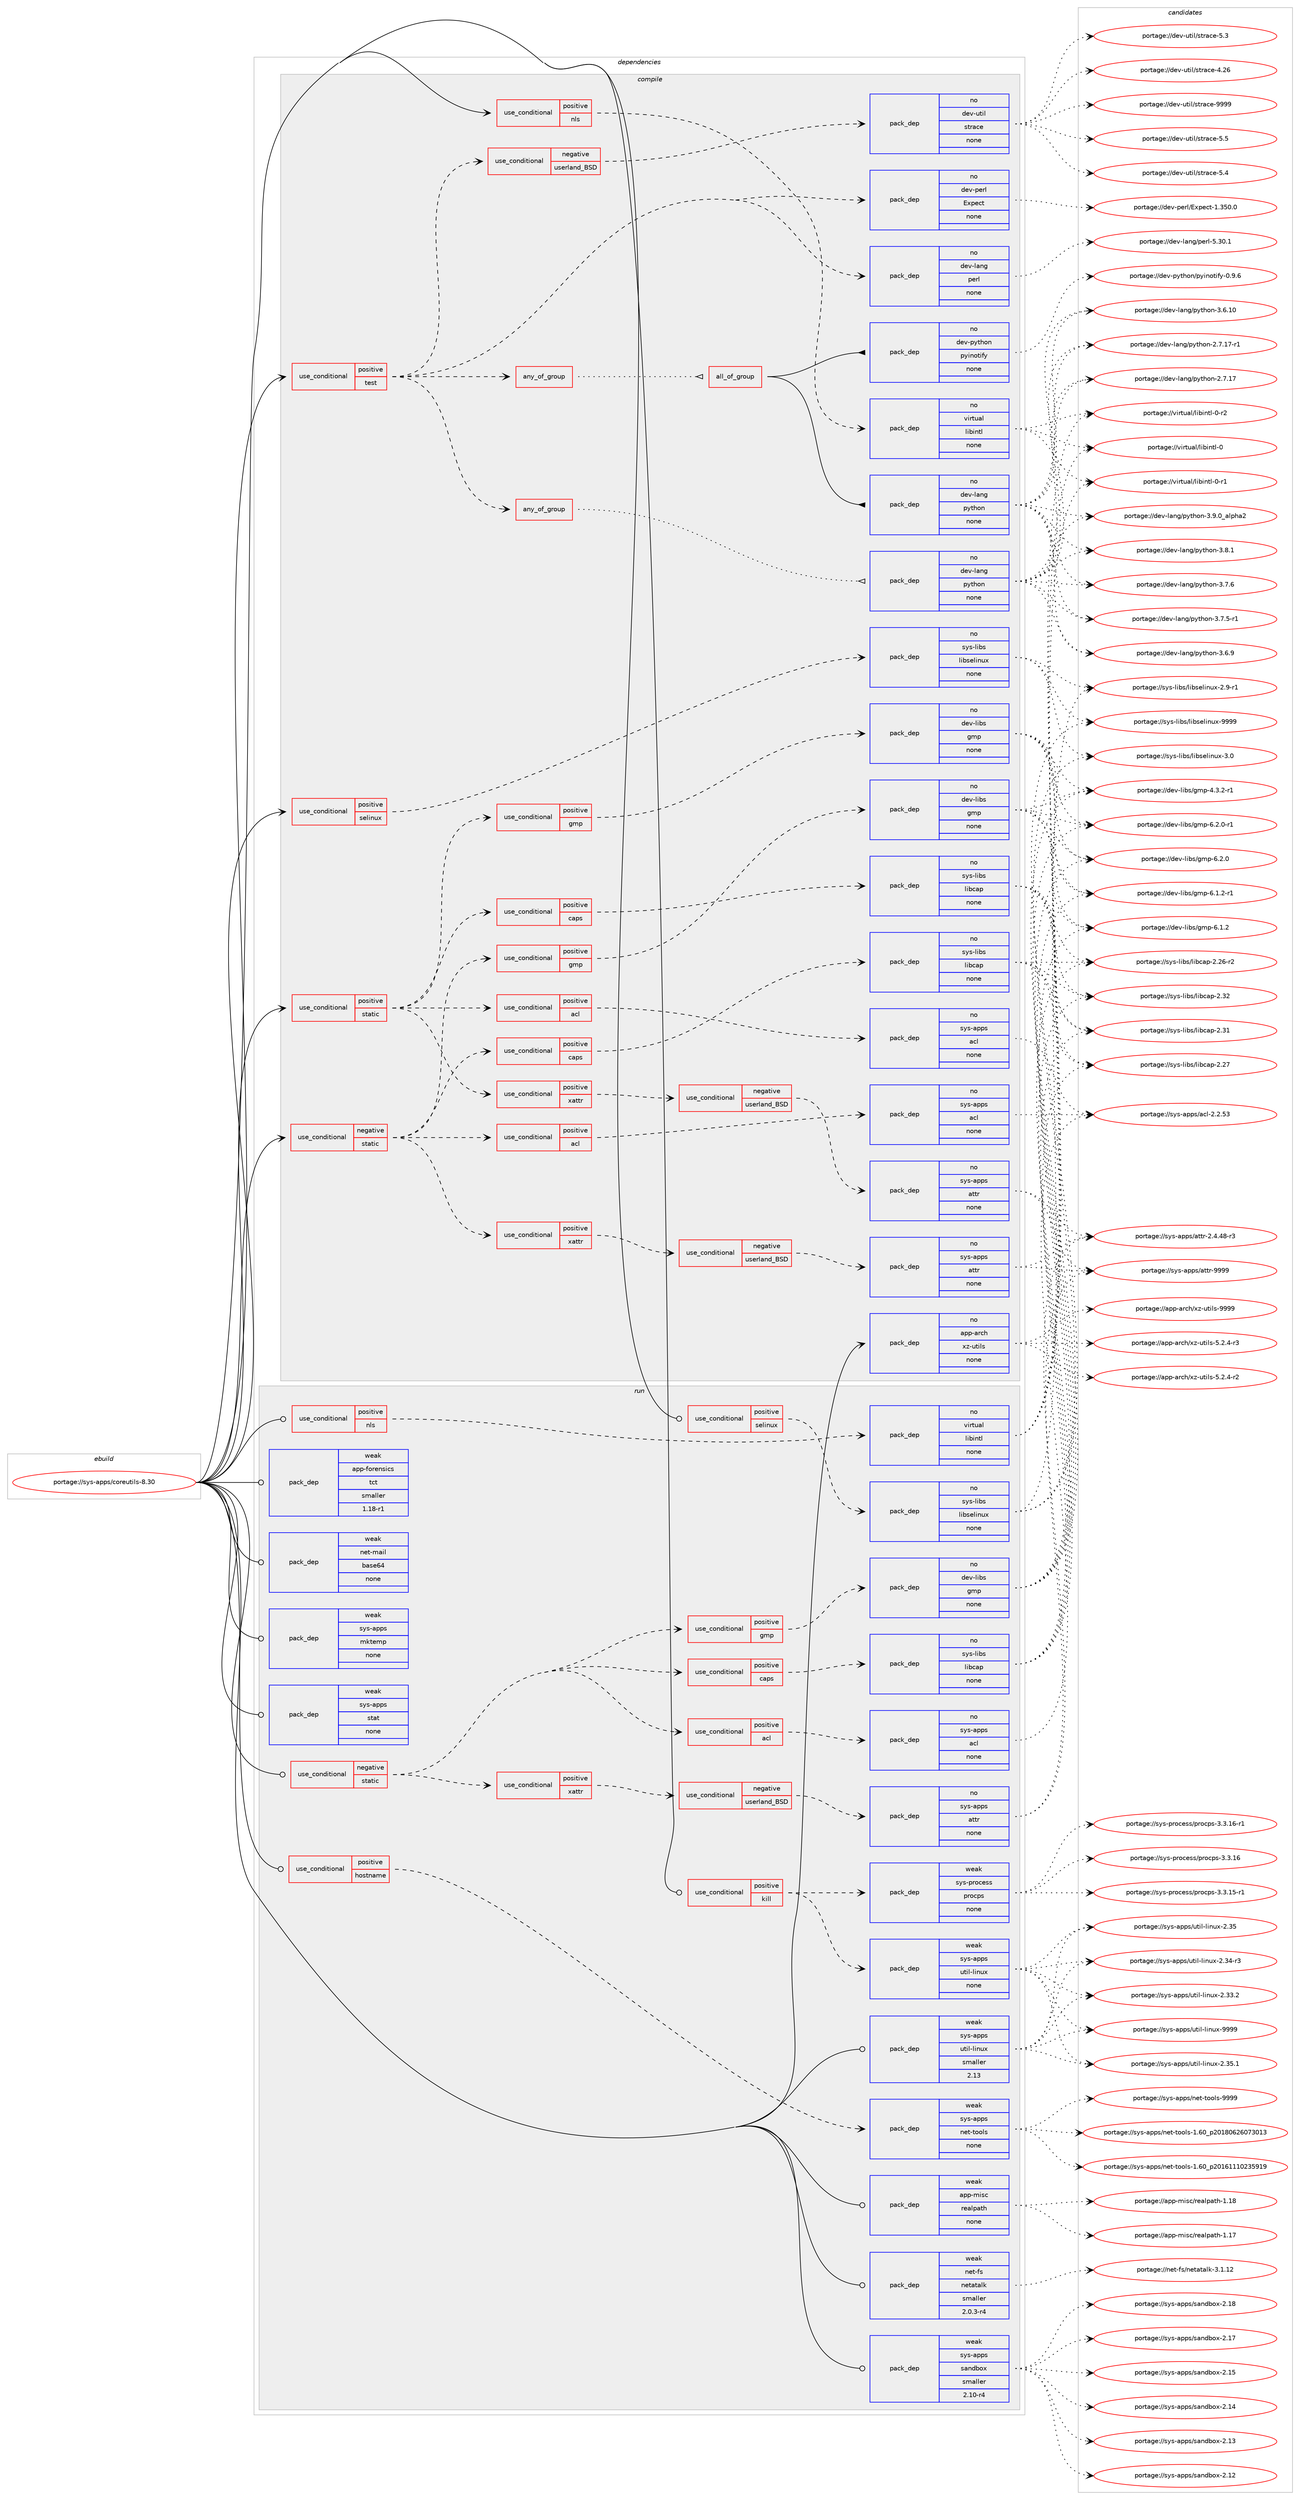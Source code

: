 digraph prolog {

# *************
# Graph options
# *************

newrank=true;
concentrate=true;
compound=true;
graph [rankdir=LR,fontname=Helvetica,fontsize=10,ranksep=1.5];#, ranksep=2.5, nodesep=0.2];
edge  [arrowhead=vee];
node  [fontname=Helvetica,fontsize=10];

# **********
# The ebuild
# **********

subgraph cluster_leftcol {
color=gray;
rank=same;
label=<<i>ebuild</i>>;
id [label="portage://sys-apps/coreutils-8.30", color=red, width=4, href="../sys-apps/coreutils-8.30.svg"];
}

# ****************
# The dependencies
# ****************

subgraph cluster_midcol {
color=gray;
label=<<i>dependencies</i>>;
subgraph cluster_compile {
fillcolor="#eeeeee";
style=filled;
label=<<i>compile</i>>;
subgraph cond9680 {
dependency44991 [label=<<TABLE BORDER="0" CELLBORDER="1" CELLSPACING="0" CELLPADDING="4"><TR><TD ROWSPAN="3" CELLPADDING="10">use_conditional</TD></TR><TR><TD>negative</TD></TR><TR><TD>static</TD></TR></TABLE>>, shape=none, color=red];
subgraph cond9681 {
dependency44992 [label=<<TABLE BORDER="0" CELLBORDER="1" CELLSPACING="0" CELLPADDING="4"><TR><TD ROWSPAN="3" CELLPADDING="10">use_conditional</TD></TR><TR><TD>positive</TD></TR><TR><TD>acl</TD></TR></TABLE>>, shape=none, color=red];
subgraph pack34286 {
dependency44993 [label=<<TABLE BORDER="0" CELLBORDER="1" CELLSPACING="0" CELLPADDING="4" WIDTH="220"><TR><TD ROWSPAN="6" CELLPADDING="30">pack_dep</TD></TR><TR><TD WIDTH="110">no</TD></TR><TR><TD>sys-apps</TD></TR><TR><TD>acl</TD></TR><TR><TD>none</TD></TR><TR><TD></TD></TR></TABLE>>, shape=none, color=blue];
}
dependency44992:e -> dependency44993:w [weight=20,style="dashed",arrowhead="vee"];
}
dependency44991:e -> dependency44992:w [weight=20,style="dashed",arrowhead="vee"];
subgraph cond9682 {
dependency44994 [label=<<TABLE BORDER="0" CELLBORDER="1" CELLSPACING="0" CELLPADDING="4"><TR><TD ROWSPAN="3" CELLPADDING="10">use_conditional</TD></TR><TR><TD>positive</TD></TR><TR><TD>caps</TD></TR></TABLE>>, shape=none, color=red];
subgraph pack34287 {
dependency44995 [label=<<TABLE BORDER="0" CELLBORDER="1" CELLSPACING="0" CELLPADDING="4" WIDTH="220"><TR><TD ROWSPAN="6" CELLPADDING="30">pack_dep</TD></TR><TR><TD WIDTH="110">no</TD></TR><TR><TD>sys-libs</TD></TR><TR><TD>libcap</TD></TR><TR><TD>none</TD></TR><TR><TD></TD></TR></TABLE>>, shape=none, color=blue];
}
dependency44994:e -> dependency44995:w [weight=20,style="dashed",arrowhead="vee"];
}
dependency44991:e -> dependency44994:w [weight=20,style="dashed",arrowhead="vee"];
subgraph cond9683 {
dependency44996 [label=<<TABLE BORDER="0" CELLBORDER="1" CELLSPACING="0" CELLPADDING="4"><TR><TD ROWSPAN="3" CELLPADDING="10">use_conditional</TD></TR><TR><TD>positive</TD></TR><TR><TD>gmp</TD></TR></TABLE>>, shape=none, color=red];
subgraph pack34288 {
dependency44997 [label=<<TABLE BORDER="0" CELLBORDER="1" CELLSPACING="0" CELLPADDING="4" WIDTH="220"><TR><TD ROWSPAN="6" CELLPADDING="30">pack_dep</TD></TR><TR><TD WIDTH="110">no</TD></TR><TR><TD>dev-libs</TD></TR><TR><TD>gmp</TD></TR><TR><TD>none</TD></TR><TR><TD></TD></TR></TABLE>>, shape=none, color=blue];
}
dependency44996:e -> dependency44997:w [weight=20,style="dashed",arrowhead="vee"];
}
dependency44991:e -> dependency44996:w [weight=20,style="dashed",arrowhead="vee"];
subgraph cond9684 {
dependency44998 [label=<<TABLE BORDER="0" CELLBORDER="1" CELLSPACING="0" CELLPADDING="4"><TR><TD ROWSPAN="3" CELLPADDING="10">use_conditional</TD></TR><TR><TD>positive</TD></TR><TR><TD>xattr</TD></TR></TABLE>>, shape=none, color=red];
subgraph cond9685 {
dependency44999 [label=<<TABLE BORDER="0" CELLBORDER="1" CELLSPACING="0" CELLPADDING="4"><TR><TD ROWSPAN="3" CELLPADDING="10">use_conditional</TD></TR><TR><TD>negative</TD></TR><TR><TD>userland_BSD</TD></TR></TABLE>>, shape=none, color=red];
subgraph pack34289 {
dependency45000 [label=<<TABLE BORDER="0" CELLBORDER="1" CELLSPACING="0" CELLPADDING="4" WIDTH="220"><TR><TD ROWSPAN="6" CELLPADDING="30">pack_dep</TD></TR><TR><TD WIDTH="110">no</TD></TR><TR><TD>sys-apps</TD></TR><TR><TD>attr</TD></TR><TR><TD>none</TD></TR><TR><TD></TD></TR></TABLE>>, shape=none, color=blue];
}
dependency44999:e -> dependency45000:w [weight=20,style="dashed",arrowhead="vee"];
}
dependency44998:e -> dependency44999:w [weight=20,style="dashed",arrowhead="vee"];
}
dependency44991:e -> dependency44998:w [weight=20,style="dashed",arrowhead="vee"];
}
id:e -> dependency44991:w [weight=20,style="solid",arrowhead="vee"];
subgraph cond9686 {
dependency45001 [label=<<TABLE BORDER="0" CELLBORDER="1" CELLSPACING="0" CELLPADDING="4"><TR><TD ROWSPAN="3" CELLPADDING="10">use_conditional</TD></TR><TR><TD>positive</TD></TR><TR><TD>nls</TD></TR></TABLE>>, shape=none, color=red];
subgraph pack34290 {
dependency45002 [label=<<TABLE BORDER="0" CELLBORDER="1" CELLSPACING="0" CELLPADDING="4" WIDTH="220"><TR><TD ROWSPAN="6" CELLPADDING="30">pack_dep</TD></TR><TR><TD WIDTH="110">no</TD></TR><TR><TD>virtual</TD></TR><TR><TD>libintl</TD></TR><TR><TD>none</TD></TR><TR><TD></TD></TR></TABLE>>, shape=none, color=blue];
}
dependency45001:e -> dependency45002:w [weight=20,style="dashed",arrowhead="vee"];
}
id:e -> dependency45001:w [weight=20,style="solid",arrowhead="vee"];
subgraph cond9687 {
dependency45003 [label=<<TABLE BORDER="0" CELLBORDER="1" CELLSPACING="0" CELLPADDING="4"><TR><TD ROWSPAN="3" CELLPADDING="10">use_conditional</TD></TR><TR><TD>positive</TD></TR><TR><TD>selinux</TD></TR></TABLE>>, shape=none, color=red];
subgraph pack34291 {
dependency45004 [label=<<TABLE BORDER="0" CELLBORDER="1" CELLSPACING="0" CELLPADDING="4" WIDTH="220"><TR><TD ROWSPAN="6" CELLPADDING="30">pack_dep</TD></TR><TR><TD WIDTH="110">no</TD></TR><TR><TD>sys-libs</TD></TR><TR><TD>libselinux</TD></TR><TR><TD>none</TD></TR><TR><TD></TD></TR></TABLE>>, shape=none, color=blue];
}
dependency45003:e -> dependency45004:w [weight=20,style="dashed",arrowhead="vee"];
}
id:e -> dependency45003:w [weight=20,style="solid",arrowhead="vee"];
subgraph cond9688 {
dependency45005 [label=<<TABLE BORDER="0" CELLBORDER="1" CELLSPACING="0" CELLPADDING="4"><TR><TD ROWSPAN="3" CELLPADDING="10">use_conditional</TD></TR><TR><TD>positive</TD></TR><TR><TD>static</TD></TR></TABLE>>, shape=none, color=red];
subgraph cond9689 {
dependency45006 [label=<<TABLE BORDER="0" CELLBORDER="1" CELLSPACING="0" CELLPADDING="4"><TR><TD ROWSPAN="3" CELLPADDING="10">use_conditional</TD></TR><TR><TD>positive</TD></TR><TR><TD>acl</TD></TR></TABLE>>, shape=none, color=red];
subgraph pack34292 {
dependency45007 [label=<<TABLE BORDER="0" CELLBORDER="1" CELLSPACING="0" CELLPADDING="4" WIDTH="220"><TR><TD ROWSPAN="6" CELLPADDING="30">pack_dep</TD></TR><TR><TD WIDTH="110">no</TD></TR><TR><TD>sys-apps</TD></TR><TR><TD>acl</TD></TR><TR><TD>none</TD></TR><TR><TD></TD></TR></TABLE>>, shape=none, color=blue];
}
dependency45006:e -> dependency45007:w [weight=20,style="dashed",arrowhead="vee"];
}
dependency45005:e -> dependency45006:w [weight=20,style="dashed",arrowhead="vee"];
subgraph cond9690 {
dependency45008 [label=<<TABLE BORDER="0" CELLBORDER="1" CELLSPACING="0" CELLPADDING="4"><TR><TD ROWSPAN="3" CELLPADDING="10">use_conditional</TD></TR><TR><TD>positive</TD></TR><TR><TD>caps</TD></TR></TABLE>>, shape=none, color=red];
subgraph pack34293 {
dependency45009 [label=<<TABLE BORDER="0" CELLBORDER="1" CELLSPACING="0" CELLPADDING="4" WIDTH="220"><TR><TD ROWSPAN="6" CELLPADDING="30">pack_dep</TD></TR><TR><TD WIDTH="110">no</TD></TR><TR><TD>sys-libs</TD></TR><TR><TD>libcap</TD></TR><TR><TD>none</TD></TR><TR><TD></TD></TR></TABLE>>, shape=none, color=blue];
}
dependency45008:e -> dependency45009:w [weight=20,style="dashed",arrowhead="vee"];
}
dependency45005:e -> dependency45008:w [weight=20,style="dashed",arrowhead="vee"];
subgraph cond9691 {
dependency45010 [label=<<TABLE BORDER="0" CELLBORDER="1" CELLSPACING="0" CELLPADDING="4"><TR><TD ROWSPAN="3" CELLPADDING="10">use_conditional</TD></TR><TR><TD>positive</TD></TR><TR><TD>gmp</TD></TR></TABLE>>, shape=none, color=red];
subgraph pack34294 {
dependency45011 [label=<<TABLE BORDER="0" CELLBORDER="1" CELLSPACING="0" CELLPADDING="4" WIDTH="220"><TR><TD ROWSPAN="6" CELLPADDING="30">pack_dep</TD></TR><TR><TD WIDTH="110">no</TD></TR><TR><TD>dev-libs</TD></TR><TR><TD>gmp</TD></TR><TR><TD>none</TD></TR><TR><TD></TD></TR></TABLE>>, shape=none, color=blue];
}
dependency45010:e -> dependency45011:w [weight=20,style="dashed",arrowhead="vee"];
}
dependency45005:e -> dependency45010:w [weight=20,style="dashed",arrowhead="vee"];
subgraph cond9692 {
dependency45012 [label=<<TABLE BORDER="0" CELLBORDER="1" CELLSPACING="0" CELLPADDING="4"><TR><TD ROWSPAN="3" CELLPADDING="10">use_conditional</TD></TR><TR><TD>positive</TD></TR><TR><TD>xattr</TD></TR></TABLE>>, shape=none, color=red];
subgraph cond9693 {
dependency45013 [label=<<TABLE BORDER="0" CELLBORDER="1" CELLSPACING="0" CELLPADDING="4"><TR><TD ROWSPAN="3" CELLPADDING="10">use_conditional</TD></TR><TR><TD>negative</TD></TR><TR><TD>userland_BSD</TD></TR></TABLE>>, shape=none, color=red];
subgraph pack34295 {
dependency45014 [label=<<TABLE BORDER="0" CELLBORDER="1" CELLSPACING="0" CELLPADDING="4" WIDTH="220"><TR><TD ROWSPAN="6" CELLPADDING="30">pack_dep</TD></TR><TR><TD WIDTH="110">no</TD></TR><TR><TD>sys-apps</TD></TR><TR><TD>attr</TD></TR><TR><TD>none</TD></TR><TR><TD></TD></TR></TABLE>>, shape=none, color=blue];
}
dependency45013:e -> dependency45014:w [weight=20,style="dashed",arrowhead="vee"];
}
dependency45012:e -> dependency45013:w [weight=20,style="dashed",arrowhead="vee"];
}
dependency45005:e -> dependency45012:w [weight=20,style="dashed",arrowhead="vee"];
}
id:e -> dependency45005:w [weight=20,style="solid",arrowhead="vee"];
subgraph cond9694 {
dependency45015 [label=<<TABLE BORDER="0" CELLBORDER="1" CELLSPACING="0" CELLPADDING="4"><TR><TD ROWSPAN="3" CELLPADDING="10">use_conditional</TD></TR><TR><TD>positive</TD></TR><TR><TD>test</TD></TR></TABLE>>, shape=none, color=red];
subgraph pack34296 {
dependency45016 [label=<<TABLE BORDER="0" CELLBORDER="1" CELLSPACING="0" CELLPADDING="4" WIDTH="220"><TR><TD ROWSPAN="6" CELLPADDING="30">pack_dep</TD></TR><TR><TD WIDTH="110">no</TD></TR><TR><TD>dev-lang</TD></TR><TR><TD>perl</TD></TR><TR><TD>none</TD></TR><TR><TD></TD></TR></TABLE>>, shape=none, color=blue];
}
dependency45015:e -> dependency45016:w [weight=20,style="dashed",arrowhead="vee"];
subgraph pack34297 {
dependency45017 [label=<<TABLE BORDER="0" CELLBORDER="1" CELLSPACING="0" CELLPADDING="4" WIDTH="220"><TR><TD ROWSPAN="6" CELLPADDING="30">pack_dep</TD></TR><TR><TD WIDTH="110">no</TD></TR><TR><TD>dev-perl</TD></TR><TR><TD>Expect</TD></TR><TR><TD>none</TD></TR><TR><TD></TD></TR></TABLE>>, shape=none, color=blue];
}
dependency45015:e -> dependency45017:w [weight=20,style="dashed",arrowhead="vee"];
subgraph cond9695 {
dependency45018 [label=<<TABLE BORDER="0" CELLBORDER="1" CELLSPACING="0" CELLPADDING="4"><TR><TD ROWSPAN="3" CELLPADDING="10">use_conditional</TD></TR><TR><TD>negative</TD></TR><TR><TD>userland_BSD</TD></TR></TABLE>>, shape=none, color=red];
subgraph pack34298 {
dependency45019 [label=<<TABLE BORDER="0" CELLBORDER="1" CELLSPACING="0" CELLPADDING="4" WIDTH="220"><TR><TD ROWSPAN="6" CELLPADDING="30">pack_dep</TD></TR><TR><TD WIDTH="110">no</TD></TR><TR><TD>dev-util</TD></TR><TR><TD>strace</TD></TR><TR><TD>none</TD></TR><TR><TD></TD></TR></TABLE>>, shape=none, color=blue];
}
dependency45018:e -> dependency45019:w [weight=20,style="dashed",arrowhead="vee"];
}
dependency45015:e -> dependency45018:w [weight=20,style="dashed",arrowhead="vee"];
subgraph any978 {
dependency45020 [label=<<TABLE BORDER="0" CELLBORDER="1" CELLSPACING="0" CELLPADDING="4"><TR><TD CELLPADDING="10">any_of_group</TD></TR></TABLE>>, shape=none, color=red];subgraph pack34299 {
dependency45021 [label=<<TABLE BORDER="0" CELLBORDER="1" CELLSPACING="0" CELLPADDING="4" WIDTH="220"><TR><TD ROWSPAN="6" CELLPADDING="30">pack_dep</TD></TR><TR><TD WIDTH="110">no</TD></TR><TR><TD>dev-lang</TD></TR><TR><TD>python</TD></TR><TR><TD>none</TD></TR><TR><TD></TD></TR></TABLE>>, shape=none, color=blue];
}
dependency45020:e -> dependency45021:w [weight=20,style="dotted",arrowhead="oinv"];
}
dependency45015:e -> dependency45020:w [weight=20,style="dashed",arrowhead="vee"];
subgraph any979 {
dependency45022 [label=<<TABLE BORDER="0" CELLBORDER="1" CELLSPACING="0" CELLPADDING="4"><TR><TD CELLPADDING="10">any_of_group</TD></TR></TABLE>>, shape=none, color=red];subgraph all50 {
dependency45023 [label=<<TABLE BORDER="0" CELLBORDER="1" CELLSPACING="0" CELLPADDING="4"><TR><TD CELLPADDING="10">all_of_group</TD></TR></TABLE>>, shape=none, color=red];subgraph pack34300 {
dependency45024 [label=<<TABLE BORDER="0" CELLBORDER="1" CELLSPACING="0" CELLPADDING="4" WIDTH="220"><TR><TD ROWSPAN="6" CELLPADDING="30">pack_dep</TD></TR><TR><TD WIDTH="110">no</TD></TR><TR><TD>dev-lang</TD></TR><TR><TD>python</TD></TR><TR><TD>none</TD></TR><TR><TD></TD></TR></TABLE>>, shape=none, color=blue];
}
dependency45023:e -> dependency45024:w [weight=20,style="solid",arrowhead="inv"];
subgraph pack34301 {
dependency45025 [label=<<TABLE BORDER="0" CELLBORDER="1" CELLSPACING="0" CELLPADDING="4" WIDTH="220"><TR><TD ROWSPAN="6" CELLPADDING="30">pack_dep</TD></TR><TR><TD WIDTH="110">no</TD></TR><TR><TD>dev-python</TD></TR><TR><TD>pyinotify</TD></TR><TR><TD>none</TD></TR><TR><TD></TD></TR></TABLE>>, shape=none, color=blue];
}
dependency45023:e -> dependency45025:w [weight=20,style="solid",arrowhead="inv"];
}
dependency45022:e -> dependency45023:w [weight=20,style="dotted",arrowhead="oinv"];
}
dependency45015:e -> dependency45022:w [weight=20,style="dashed",arrowhead="vee"];
}
id:e -> dependency45015:w [weight=20,style="solid",arrowhead="vee"];
subgraph pack34302 {
dependency45026 [label=<<TABLE BORDER="0" CELLBORDER="1" CELLSPACING="0" CELLPADDING="4" WIDTH="220"><TR><TD ROWSPAN="6" CELLPADDING="30">pack_dep</TD></TR><TR><TD WIDTH="110">no</TD></TR><TR><TD>app-arch</TD></TR><TR><TD>xz-utils</TD></TR><TR><TD>none</TD></TR><TR><TD></TD></TR></TABLE>>, shape=none, color=blue];
}
id:e -> dependency45026:w [weight=20,style="solid",arrowhead="vee"];
}
subgraph cluster_compileandrun {
fillcolor="#eeeeee";
style=filled;
label=<<i>compile and run</i>>;
}
subgraph cluster_run {
fillcolor="#eeeeee";
style=filled;
label=<<i>run</i>>;
subgraph cond9696 {
dependency45027 [label=<<TABLE BORDER="0" CELLBORDER="1" CELLSPACING="0" CELLPADDING="4"><TR><TD ROWSPAN="3" CELLPADDING="10">use_conditional</TD></TR><TR><TD>negative</TD></TR><TR><TD>static</TD></TR></TABLE>>, shape=none, color=red];
subgraph cond9697 {
dependency45028 [label=<<TABLE BORDER="0" CELLBORDER="1" CELLSPACING="0" CELLPADDING="4"><TR><TD ROWSPAN="3" CELLPADDING="10">use_conditional</TD></TR><TR><TD>positive</TD></TR><TR><TD>acl</TD></TR></TABLE>>, shape=none, color=red];
subgraph pack34303 {
dependency45029 [label=<<TABLE BORDER="0" CELLBORDER="1" CELLSPACING="0" CELLPADDING="4" WIDTH="220"><TR><TD ROWSPAN="6" CELLPADDING="30">pack_dep</TD></TR><TR><TD WIDTH="110">no</TD></TR><TR><TD>sys-apps</TD></TR><TR><TD>acl</TD></TR><TR><TD>none</TD></TR><TR><TD></TD></TR></TABLE>>, shape=none, color=blue];
}
dependency45028:e -> dependency45029:w [weight=20,style="dashed",arrowhead="vee"];
}
dependency45027:e -> dependency45028:w [weight=20,style="dashed",arrowhead="vee"];
subgraph cond9698 {
dependency45030 [label=<<TABLE BORDER="0" CELLBORDER="1" CELLSPACING="0" CELLPADDING="4"><TR><TD ROWSPAN="3" CELLPADDING="10">use_conditional</TD></TR><TR><TD>positive</TD></TR><TR><TD>caps</TD></TR></TABLE>>, shape=none, color=red];
subgraph pack34304 {
dependency45031 [label=<<TABLE BORDER="0" CELLBORDER="1" CELLSPACING="0" CELLPADDING="4" WIDTH="220"><TR><TD ROWSPAN="6" CELLPADDING="30">pack_dep</TD></TR><TR><TD WIDTH="110">no</TD></TR><TR><TD>sys-libs</TD></TR><TR><TD>libcap</TD></TR><TR><TD>none</TD></TR><TR><TD></TD></TR></TABLE>>, shape=none, color=blue];
}
dependency45030:e -> dependency45031:w [weight=20,style="dashed",arrowhead="vee"];
}
dependency45027:e -> dependency45030:w [weight=20,style="dashed",arrowhead="vee"];
subgraph cond9699 {
dependency45032 [label=<<TABLE BORDER="0" CELLBORDER="1" CELLSPACING="0" CELLPADDING="4"><TR><TD ROWSPAN="3" CELLPADDING="10">use_conditional</TD></TR><TR><TD>positive</TD></TR><TR><TD>gmp</TD></TR></TABLE>>, shape=none, color=red];
subgraph pack34305 {
dependency45033 [label=<<TABLE BORDER="0" CELLBORDER="1" CELLSPACING="0" CELLPADDING="4" WIDTH="220"><TR><TD ROWSPAN="6" CELLPADDING="30">pack_dep</TD></TR><TR><TD WIDTH="110">no</TD></TR><TR><TD>dev-libs</TD></TR><TR><TD>gmp</TD></TR><TR><TD>none</TD></TR><TR><TD></TD></TR></TABLE>>, shape=none, color=blue];
}
dependency45032:e -> dependency45033:w [weight=20,style="dashed",arrowhead="vee"];
}
dependency45027:e -> dependency45032:w [weight=20,style="dashed",arrowhead="vee"];
subgraph cond9700 {
dependency45034 [label=<<TABLE BORDER="0" CELLBORDER="1" CELLSPACING="0" CELLPADDING="4"><TR><TD ROWSPAN="3" CELLPADDING="10">use_conditional</TD></TR><TR><TD>positive</TD></TR><TR><TD>xattr</TD></TR></TABLE>>, shape=none, color=red];
subgraph cond9701 {
dependency45035 [label=<<TABLE BORDER="0" CELLBORDER="1" CELLSPACING="0" CELLPADDING="4"><TR><TD ROWSPAN="3" CELLPADDING="10">use_conditional</TD></TR><TR><TD>negative</TD></TR><TR><TD>userland_BSD</TD></TR></TABLE>>, shape=none, color=red];
subgraph pack34306 {
dependency45036 [label=<<TABLE BORDER="0" CELLBORDER="1" CELLSPACING="0" CELLPADDING="4" WIDTH="220"><TR><TD ROWSPAN="6" CELLPADDING="30">pack_dep</TD></TR><TR><TD WIDTH="110">no</TD></TR><TR><TD>sys-apps</TD></TR><TR><TD>attr</TD></TR><TR><TD>none</TD></TR><TR><TD></TD></TR></TABLE>>, shape=none, color=blue];
}
dependency45035:e -> dependency45036:w [weight=20,style="dashed",arrowhead="vee"];
}
dependency45034:e -> dependency45035:w [weight=20,style="dashed",arrowhead="vee"];
}
dependency45027:e -> dependency45034:w [weight=20,style="dashed",arrowhead="vee"];
}
id:e -> dependency45027:w [weight=20,style="solid",arrowhead="odot"];
subgraph cond9702 {
dependency45037 [label=<<TABLE BORDER="0" CELLBORDER="1" CELLSPACING="0" CELLPADDING="4"><TR><TD ROWSPAN="3" CELLPADDING="10">use_conditional</TD></TR><TR><TD>positive</TD></TR><TR><TD>hostname</TD></TR></TABLE>>, shape=none, color=red];
subgraph pack34307 {
dependency45038 [label=<<TABLE BORDER="0" CELLBORDER="1" CELLSPACING="0" CELLPADDING="4" WIDTH="220"><TR><TD ROWSPAN="6" CELLPADDING="30">pack_dep</TD></TR><TR><TD WIDTH="110">weak</TD></TR><TR><TD>sys-apps</TD></TR><TR><TD>net-tools</TD></TR><TR><TD>none</TD></TR><TR><TD></TD></TR></TABLE>>, shape=none, color=blue];
}
dependency45037:e -> dependency45038:w [weight=20,style="dashed",arrowhead="vee"];
}
id:e -> dependency45037:w [weight=20,style="solid",arrowhead="odot"];
subgraph cond9703 {
dependency45039 [label=<<TABLE BORDER="0" CELLBORDER="1" CELLSPACING="0" CELLPADDING="4"><TR><TD ROWSPAN="3" CELLPADDING="10">use_conditional</TD></TR><TR><TD>positive</TD></TR><TR><TD>kill</TD></TR></TABLE>>, shape=none, color=red];
subgraph pack34308 {
dependency45040 [label=<<TABLE BORDER="0" CELLBORDER="1" CELLSPACING="0" CELLPADDING="4" WIDTH="220"><TR><TD ROWSPAN="6" CELLPADDING="30">pack_dep</TD></TR><TR><TD WIDTH="110">weak</TD></TR><TR><TD>sys-apps</TD></TR><TR><TD>util-linux</TD></TR><TR><TD>none</TD></TR><TR><TD></TD></TR></TABLE>>, shape=none, color=blue];
}
dependency45039:e -> dependency45040:w [weight=20,style="dashed",arrowhead="vee"];
subgraph pack34309 {
dependency45041 [label=<<TABLE BORDER="0" CELLBORDER="1" CELLSPACING="0" CELLPADDING="4" WIDTH="220"><TR><TD ROWSPAN="6" CELLPADDING="30">pack_dep</TD></TR><TR><TD WIDTH="110">weak</TD></TR><TR><TD>sys-process</TD></TR><TR><TD>procps</TD></TR><TR><TD>none</TD></TR><TR><TD></TD></TR></TABLE>>, shape=none, color=blue];
}
dependency45039:e -> dependency45041:w [weight=20,style="dashed",arrowhead="vee"];
}
id:e -> dependency45039:w [weight=20,style="solid",arrowhead="odot"];
subgraph cond9704 {
dependency45042 [label=<<TABLE BORDER="0" CELLBORDER="1" CELLSPACING="0" CELLPADDING="4"><TR><TD ROWSPAN="3" CELLPADDING="10">use_conditional</TD></TR><TR><TD>positive</TD></TR><TR><TD>nls</TD></TR></TABLE>>, shape=none, color=red];
subgraph pack34310 {
dependency45043 [label=<<TABLE BORDER="0" CELLBORDER="1" CELLSPACING="0" CELLPADDING="4" WIDTH="220"><TR><TD ROWSPAN="6" CELLPADDING="30">pack_dep</TD></TR><TR><TD WIDTH="110">no</TD></TR><TR><TD>virtual</TD></TR><TR><TD>libintl</TD></TR><TR><TD>none</TD></TR><TR><TD></TD></TR></TABLE>>, shape=none, color=blue];
}
dependency45042:e -> dependency45043:w [weight=20,style="dashed",arrowhead="vee"];
}
id:e -> dependency45042:w [weight=20,style="solid",arrowhead="odot"];
subgraph cond9705 {
dependency45044 [label=<<TABLE BORDER="0" CELLBORDER="1" CELLSPACING="0" CELLPADDING="4"><TR><TD ROWSPAN="3" CELLPADDING="10">use_conditional</TD></TR><TR><TD>positive</TD></TR><TR><TD>selinux</TD></TR></TABLE>>, shape=none, color=red];
subgraph pack34311 {
dependency45045 [label=<<TABLE BORDER="0" CELLBORDER="1" CELLSPACING="0" CELLPADDING="4" WIDTH="220"><TR><TD ROWSPAN="6" CELLPADDING="30">pack_dep</TD></TR><TR><TD WIDTH="110">no</TD></TR><TR><TD>sys-libs</TD></TR><TR><TD>libselinux</TD></TR><TR><TD>none</TD></TR><TR><TD></TD></TR></TABLE>>, shape=none, color=blue];
}
dependency45044:e -> dependency45045:w [weight=20,style="dashed",arrowhead="vee"];
}
id:e -> dependency45044:w [weight=20,style="solid",arrowhead="odot"];
subgraph pack34312 {
dependency45046 [label=<<TABLE BORDER="0" CELLBORDER="1" CELLSPACING="0" CELLPADDING="4" WIDTH="220"><TR><TD ROWSPAN="6" CELLPADDING="30">pack_dep</TD></TR><TR><TD WIDTH="110">weak</TD></TR><TR><TD>app-forensics</TD></TR><TR><TD>tct</TD></TR><TR><TD>smaller</TD></TR><TR><TD>1.18-r1</TD></TR></TABLE>>, shape=none, color=blue];
}
id:e -> dependency45046:w [weight=20,style="solid",arrowhead="odot"];
subgraph pack34313 {
dependency45047 [label=<<TABLE BORDER="0" CELLBORDER="1" CELLSPACING="0" CELLPADDING="4" WIDTH="220"><TR><TD ROWSPAN="6" CELLPADDING="30">pack_dep</TD></TR><TR><TD WIDTH="110">weak</TD></TR><TR><TD>app-misc</TD></TR><TR><TD>realpath</TD></TR><TR><TD>none</TD></TR><TR><TD></TD></TR></TABLE>>, shape=none, color=blue];
}
id:e -> dependency45047:w [weight=20,style="solid",arrowhead="odot"];
subgraph pack34314 {
dependency45048 [label=<<TABLE BORDER="0" CELLBORDER="1" CELLSPACING="0" CELLPADDING="4" WIDTH="220"><TR><TD ROWSPAN="6" CELLPADDING="30">pack_dep</TD></TR><TR><TD WIDTH="110">weak</TD></TR><TR><TD>net-fs</TD></TR><TR><TD>netatalk</TD></TR><TR><TD>smaller</TD></TR><TR><TD>2.0.3-r4</TD></TR></TABLE>>, shape=none, color=blue];
}
id:e -> dependency45048:w [weight=20,style="solid",arrowhead="odot"];
subgraph pack34315 {
dependency45049 [label=<<TABLE BORDER="0" CELLBORDER="1" CELLSPACING="0" CELLPADDING="4" WIDTH="220"><TR><TD ROWSPAN="6" CELLPADDING="30">pack_dep</TD></TR><TR><TD WIDTH="110">weak</TD></TR><TR><TD>net-mail</TD></TR><TR><TD>base64</TD></TR><TR><TD>none</TD></TR><TR><TD></TD></TR></TABLE>>, shape=none, color=blue];
}
id:e -> dependency45049:w [weight=20,style="solid",arrowhead="odot"];
subgraph pack34316 {
dependency45050 [label=<<TABLE BORDER="0" CELLBORDER="1" CELLSPACING="0" CELLPADDING="4" WIDTH="220"><TR><TD ROWSPAN="6" CELLPADDING="30">pack_dep</TD></TR><TR><TD WIDTH="110">weak</TD></TR><TR><TD>sys-apps</TD></TR><TR><TD>mktemp</TD></TR><TR><TD>none</TD></TR><TR><TD></TD></TR></TABLE>>, shape=none, color=blue];
}
id:e -> dependency45050:w [weight=20,style="solid",arrowhead="odot"];
subgraph pack34317 {
dependency45051 [label=<<TABLE BORDER="0" CELLBORDER="1" CELLSPACING="0" CELLPADDING="4" WIDTH="220"><TR><TD ROWSPAN="6" CELLPADDING="30">pack_dep</TD></TR><TR><TD WIDTH="110">weak</TD></TR><TR><TD>sys-apps</TD></TR><TR><TD>sandbox</TD></TR><TR><TD>smaller</TD></TR><TR><TD>2.10-r4</TD></TR></TABLE>>, shape=none, color=blue];
}
id:e -> dependency45051:w [weight=20,style="solid",arrowhead="odot"];
subgraph pack34318 {
dependency45052 [label=<<TABLE BORDER="0" CELLBORDER="1" CELLSPACING="0" CELLPADDING="4" WIDTH="220"><TR><TD ROWSPAN="6" CELLPADDING="30">pack_dep</TD></TR><TR><TD WIDTH="110">weak</TD></TR><TR><TD>sys-apps</TD></TR><TR><TD>stat</TD></TR><TR><TD>none</TD></TR><TR><TD></TD></TR></TABLE>>, shape=none, color=blue];
}
id:e -> dependency45052:w [weight=20,style="solid",arrowhead="odot"];
subgraph pack34319 {
dependency45053 [label=<<TABLE BORDER="0" CELLBORDER="1" CELLSPACING="0" CELLPADDING="4" WIDTH="220"><TR><TD ROWSPAN="6" CELLPADDING="30">pack_dep</TD></TR><TR><TD WIDTH="110">weak</TD></TR><TR><TD>sys-apps</TD></TR><TR><TD>util-linux</TD></TR><TR><TD>smaller</TD></TR><TR><TD>2.13</TD></TR></TABLE>>, shape=none, color=blue];
}
id:e -> dependency45053:w [weight=20,style="solid",arrowhead="odot"];
}
}

# **************
# The candidates
# **************

subgraph cluster_choices {
rank=same;
color=gray;
label=<<i>candidates</i>>;

subgraph choice34286 {
color=black;
nodesep=1;
choice115121115459711211211547979910845504650465351 [label="portage://sys-apps/acl-2.2.53", color=red, width=4,href="../sys-apps/acl-2.2.53.svg"];
dependency44993:e -> choice115121115459711211211547979910845504650465351:w [style=dotted,weight="100"];
}
subgraph choice34287 {
color=black;
nodesep=1;
choice1151211154510810598115471081059899971124550465150 [label="portage://sys-libs/libcap-2.32", color=red, width=4,href="../sys-libs/libcap-2.32.svg"];
choice1151211154510810598115471081059899971124550465149 [label="portage://sys-libs/libcap-2.31", color=red, width=4,href="../sys-libs/libcap-2.31.svg"];
choice1151211154510810598115471081059899971124550465055 [label="portage://sys-libs/libcap-2.27", color=red, width=4,href="../sys-libs/libcap-2.27.svg"];
choice11512111545108105981154710810598999711245504650544511450 [label="portage://sys-libs/libcap-2.26-r2", color=red, width=4,href="../sys-libs/libcap-2.26-r2.svg"];
dependency44995:e -> choice1151211154510810598115471081059899971124550465150:w [style=dotted,weight="100"];
dependency44995:e -> choice1151211154510810598115471081059899971124550465149:w [style=dotted,weight="100"];
dependency44995:e -> choice1151211154510810598115471081059899971124550465055:w [style=dotted,weight="100"];
dependency44995:e -> choice11512111545108105981154710810598999711245504650544511450:w [style=dotted,weight="100"];
}
subgraph choice34288 {
color=black;
nodesep=1;
choice1001011184510810598115471031091124554465046484511449 [label="portage://dev-libs/gmp-6.2.0-r1", color=red, width=4,href="../dev-libs/gmp-6.2.0-r1.svg"];
choice100101118451081059811547103109112455446504648 [label="portage://dev-libs/gmp-6.2.0", color=red, width=4,href="../dev-libs/gmp-6.2.0.svg"];
choice1001011184510810598115471031091124554464946504511449 [label="portage://dev-libs/gmp-6.1.2-r1", color=red, width=4,href="../dev-libs/gmp-6.1.2-r1.svg"];
choice100101118451081059811547103109112455446494650 [label="portage://dev-libs/gmp-6.1.2", color=red, width=4,href="../dev-libs/gmp-6.1.2.svg"];
choice1001011184510810598115471031091124552465146504511449 [label="portage://dev-libs/gmp-4.3.2-r1", color=red, width=4,href="../dev-libs/gmp-4.3.2-r1.svg"];
dependency44997:e -> choice1001011184510810598115471031091124554465046484511449:w [style=dotted,weight="100"];
dependency44997:e -> choice100101118451081059811547103109112455446504648:w [style=dotted,weight="100"];
dependency44997:e -> choice1001011184510810598115471031091124554464946504511449:w [style=dotted,weight="100"];
dependency44997:e -> choice100101118451081059811547103109112455446494650:w [style=dotted,weight="100"];
dependency44997:e -> choice1001011184510810598115471031091124552465146504511449:w [style=dotted,weight="100"];
}
subgraph choice34289 {
color=black;
nodesep=1;
choice115121115459711211211547971161161144557575757 [label="portage://sys-apps/attr-9999", color=red, width=4,href="../sys-apps/attr-9999.svg"];
choice11512111545971121121154797116116114455046524652564511451 [label="portage://sys-apps/attr-2.4.48-r3", color=red, width=4,href="../sys-apps/attr-2.4.48-r3.svg"];
dependency45000:e -> choice115121115459711211211547971161161144557575757:w [style=dotted,weight="100"];
dependency45000:e -> choice11512111545971121121154797116116114455046524652564511451:w [style=dotted,weight="100"];
}
subgraph choice34290 {
color=black;
nodesep=1;
choice11810511411611797108471081059810511011610845484511450 [label="portage://virtual/libintl-0-r2", color=red, width=4,href="../virtual/libintl-0-r2.svg"];
choice11810511411611797108471081059810511011610845484511449 [label="portage://virtual/libintl-0-r1", color=red, width=4,href="../virtual/libintl-0-r1.svg"];
choice1181051141161179710847108105981051101161084548 [label="portage://virtual/libintl-0", color=red, width=4,href="../virtual/libintl-0.svg"];
dependency45002:e -> choice11810511411611797108471081059810511011610845484511450:w [style=dotted,weight="100"];
dependency45002:e -> choice11810511411611797108471081059810511011610845484511449:w [style=dotted,weight="100"];
dependency45002:e -> choice1181051141161179710847108105981051101161084548:w [style=dotted,weight="100"];
}
subgraph choice34291 {
color=black;
nodesep=1;
choice115121115451081059811547108105981151011081051101171204557575757 [label="portage://sys-libs/libselinux-9999", color=red, width=4,href="../sys-libs/libselinux-9999.svg"];
choice1151211154510810598115471081059811510110810511011712045514648 [label="portage://sys-libs/libselinux-3.0", color=red, width=4,href="../sys-libs/libselinux-3.0.svg"];
choice11512111545108105981154710810598115101108105110117120455046574511449 [label="portage://sys-libs/libselinux-2.9-r1", color=red, width=4,href="../sys-libs/libselinux-2.9-r1.svg"];
dependency45004:e -> choice115121115451081059811547108105981151011081051101171204557575757:w [style=dotted,weight="100"];
dependency45004:e -> choice1151211154510810598115471081059811510110810511011712045514648:w [style=dotted,weight="100"];
dependency45004:e -> choice11512111545108105981154710810598115101108105110117120455046574511449:w [style=dotted,weight="100"];
}
subgraph choice34292 {
color=black;
nodesep=1;
choice115121115459711211211547979910845504650465351 [label="portage://sys-apps/acl-2.2.53", color=red, width=4,href="../sys-apps/acl-2.2.53.svg"];
dependency45007:e -> choice115121115459711211211547979910845504650465351:w [style=dotted,weight="100"];
}
subgraph choice34293 {
color=black;
nodesep=1;
choice1151211154510810598115471081059899971124550465150 [label="portage://sys-libs/libcap-2.32", color=red, width=4,href="../sys-libs/libcap-2.32.svg"];
choice1151211154510810598115471081059899971124550465149 [label="portage://sys-libs/libcap-2.31", color=red, width=4,href="../sys-libs/libcap-2.31.svg"];
choice1151211154510810598115471081059899971124550465055 [label="portage://sys-libs/libcap-2.27", color=red, width=4,href="../sys-libs/libcap-2.27.svg"];
choice11512111545108105981154710810598999711245504650544511450 [label="portage://sys-libs/libcap-2.26-r2", color=red, width=4,href="../sys-libs/libcap-2.26-r2.svg"];
dependency45009:e -> choice1151211154510810598115471081059899971124550465150:w [style=dotted,weight="100"];
dependency45009:e -> choice1151211154510810598115471081059899971124550465149:w [style=dotted,weight="100"];
dependency45009:e -> choice1151211154510810598115471081059899971124550465055:w [style=dotted,weight="100"];
dependency45009:e -> choice11512111545108105981154710810598999711245504650544511450:w [style=dotted,weight="100"];
}
subgraph choice34294 {
color=black;
nodesep=1;
choice1001011184510810598115471031091124554465046484511449 [label="portage://dev-libs/gmp-6.2.0-r1", color=red, width=4,href="../dev-libs/gmp-6.2.0-r1.svg"];
choice100101118451081059811547103109112455446504648 [label="portage://dev-libs/gmp-6.2.0", color=red, width=4,href="../dev-libs/gmp-6.2.0.svg"];
choice1001011184510810598115471031091124554464946504511449 [label="portage://dev-libs/gmp-6.1.2-r1", color=red, width=4,href="../dev-libs/gmp-6.1.2-r1.svg"];
choice100101118451081059811547103109112455446494650 [label="portage://dev-libs/gmp-6.1.2", color=red, width=4,href="../dev-libs/gmp-6.1.2.svg"];
choice1001011184510810598115471031091124552465146504511449 [label="portage://dev-libs/gmp-4.3.2-r1", color=red, width=4,href="../dev-libs/gmp-4.3.2-r1.svg"];
dependency45011:e -> choice1001011184510810598115471031091124554465046484511449:w [style=dotted,weight="100"];
dependency45011:e -> choice100101118451081059811547103109112455446504648:w [style=dotted,weight="100"];
dependency45011:e -> choice1001011184510810598115471031091124554464946504511449:w [style=dotted,weight="100"];
dependency45011:e -> choice100101118451081059811547103109112455446494650:w [style=dotted,weight="100"];
dependency45011:e -> choice1001011184510810598115471031091124552465146504511449:w [style=dotted,weight="100"];
}
subgraph choice34295 {
color=black;
nodesep=1;
choice115121115459711211211547971161161144557575757 [label="portage://sys-apps/attr-9999", color=red, width=4,href="../sys-apps/attr-9999.svg"];
choice11512111545971121121154797116116114455046524652564511451 [label="portage://sys-apps/attr-2.4.48-r3", color=red, width=4,href="../sys-apps/attr-2.4.48-r3.svg"];
dependency45014:e -> choice115121115459711211211547971161161144557575757:w [style=dotted,weight="100"];
dependency45014:e -> choice11512111545971121121154797116116114455046524652564511451:w [style=dotted,weight="100"];
}
subgraph choice34296 {
color=black;
nodesep=1;
choice10010111845108971101034711210111410845534651484649 [label="portage://dev-lang/perl-5.30.1", color=red, width=4,href="../dev-lang/perl-5.30.1.svg"];
dependency45016:e -> choice10010111845108971101034711210111410845534651484649:w [style=dotted,weight="100"];
}
subgraph choice34297 {
color=black;
nodesep=1;
choice100101118451121011141084769120112101991164549465153484648 [label="portage://dev-perl/Expect-1.350.0", color=red, width=4,href="../dev-perl/Expect-1.350.0.svg"];
dependency45017:e -> choice100101118451121011141084769120112101991164549465153484648:w [style=dotted,weight="100"];
}
subgraph choice34298 {
color=black;
nodesep=1;
choice100101118451171161051084711511611497991014557575757 [label="portage://dev-util/strace-9999", color=red, width=4,href="../dev-util/strace-9999.svg"];
choice1001011184511711610510847115116114979910145534653 [label="portage://dev-util/strace-5.5", color=red, width=4,href="../dev-util/strace-5.5.svg"];
choice1001011184511711610510847115116114979910145534652 [label="portage://dev-util/strace-5.4", color=red, width=4,href="../dev-util/strace-5.4.svg"];
choice1001011184511711610510847115116114979910145534651 [label="portage://dev-util/strace-5.3", color=red, width=4,href="../dev-util/strace-5.3.svg"];
choice100101118451171161051084711511611497991014552465054 [label="portage://dev-util/strace-4.26", color=red, width=4,href="../dev-util/strace-4.26.svg"];
dependency45019:e -> choice100101118451171161051084711511611497991014557575757:w [style=dotted,weight="100"];
dependency45019:e -> choice1001011184511711610510847115116114979910145534653:w [style=dotted,weight="100"];
dependency45019:e -> choice1001011184511711610510847115116114979910145534652:w [style=dotted,weight="100"];
dependency45019:e -> choice1001011184511711610510847115116114979910145534651:w [style=dotted,weight="100"];
dependency45019:e -> choice100101118451171161051084711511611497991014552465054:w [style=dotted,weight="100"];
}
subgraph choice34299 {
color=black;
nodesep=1;
choice10010111845108971101034711212111610411111045514657464895971081121049750 [label="portage://dev-lang/python-3.9.0_alpha2", color=red, width=4,href="../dev-lang/python-3.9.0_alpha2.svg"];
choice100101118451089711010347112121116104111110455146564649 [label="portage://dev-lang/python-3.8.1", color=red, width=4,href="../dev-lang/python-3.8.1.svg"];
choice100101118451089711010347112121116104111110455146554654 [label="portage://dev-lang/python-3.7.6", color=red, width=4,href="../dev-lang/python-3.7.6.svg"];
choice1001011184510897110103471121211161041111104551465546534511449 [label="portage://dev-lang/python-3.7.5-r1", color=red, width=4,href="../dev-lang/python-3.7.5-r1.svg"];
choice100101118451089711010347112121116104111110455146544657 [label="portage://dev-lang/python-3.6.9", color=red, width=4,href="../dev-lang/python-3.6.9.svg"];
choice10010111845108971101034711212111610411111045514654464948 [label="portage://dev-lang/python-3.6.10", color=red, width=4,href="../dev-lang/python-3.6.10.svg"];
choice100101118451089711010347112121116104111110455046554649554511449 [label="portage://dev-lang/python-2.7.17-r1", color=red, width=4,href="../dev-lang/python-2.7.17-r1.svg"];
choice10010111845108971101034711212111610411111045504655464955 [label="portage://dev-lang/python-2.7.17", color=red, width=4,href="../dev-lang/python-2.7.17.svg"];
dependency45021:e -> choice10010111845108971101034711212111610411111045514657464895971081121049750:w [style=dotted,weight="100"];
dependency45021:e -> choice100101118451089711010347112121116104111110455146564649:w [style=dotted,weight="100"];
dependency45021:e -> choice100101118451089711010347112121116104111110455146554654:w [style=dotted,weight="100"];
dependency45021:e -> choice1001011184510897110103471121211161041111104551465546534511449:w [style=dotted,weight="100"];
dependency45021:e -> choice100101118451089711010347112121116104111110455146544657:w [style=dotted,weight="100"];
dependency45021:e -> choice10010111845108971101034711212111610411111045514654464948:w [style=dotted,weight="100"];
dependency45021:e -> choice100101118451089711010347112121116104111110455046554649554511449:w [style=dotted,weight="100"];
dependency45021:e -> choice10010111845108971101034711212111610411111045504655464955:w [style=dotted,weight="100"];
}
subgraph choice34300 {
color=black;
nodesep=1;
choice10010111845108971101034711212111610411111045514657464895971081121049750 [label="portage://dev-lang/python-3.9.0_alpha2", color=red, width=4,href="../dev-lang/python-3.9.0_alpha2.svg"];
choice100101118451089711010347112121116104111110455146564649 [label="portage://dev-lang/python-3.8.1", color=red, width=4,href="../dev-lang/python-3.8.1.svg"];
choice100101118451089711010347112121116104111110455146554654 [label="portage://dev-lang/python-3.7.6", color=red, width=4,href="../dev-lang/python-3.7.6.svg"];
choice1001011184510897110103471121211161041111104551465546534511449 [label="portage://dev-lang/python-3.7.5-r1", color=red, width=4,href="../dev-lang/python-3.7.5-r1.svg"];
choice100101118451089711010347112121116104111110455146544657 [label="portage://dev-lang/python-3.6.9", color=red, width=4,href="../dev-lang/python-3.6.9.svg"];
choice10010111845108971101034711212111610411111045514654464948 [label="portage://dev-lang/python-3.6.10", color=red, width=4,href="../dev-lang/python-3.6.10.svg"];
choice100101118451089711010347112121116104111110455046554649554511449 [label="portage://dev-lang/python-2.7.17-r1", color=red, width=4,href="../dev-lang/python-2.7.17-r1.svg"];
choice10010111845108971101034711212111610411111045504655464955 [label="portage://dev-lang/python-2.7.17", color=red, width=4,href="../dev-lang/python-2.7.17.svg"];
dependency45024:e -> choice10010111845108971101034711212111610411111045514657464895971081121049750:w [style=dotted,weight="100"];
dependency45024:e -> choice100101118451089711010347112121116104111110455146564649:w [style=dotted,weight="100"];
dependency45024:e -> choice100101118451089711010347112121116104111110455146554654:w [style=dotted,weight="100"];
dependency45024:e -> choice1001011184510897110103471121211161041111104551465546534511449:w [style=dotted,weight="100"];
dependency45024:e -> choice100101118451089711010347112121116104111110455146544657:w [style=dotted,weight="100"];
dependency45024:e -> choice10010111845108971101034711212111610411111045514654464948:w [style=dotted,weight="100"];
dependency45024:e -> choice100101118451089711010347112121116104111110455046554649554511449:w [style=dotted,weight="100"];
dependency45024:e -> choice10010111845108971101034711212111610411111045504655464955:w [style=dotted,weight="100"];
}
subgraph choice34301 {
color=black;
nodesep=1;
choice1001011184511212111610411111047112121105110111116105102121454846574654 [label="portage://dev-python/pyinotify-0.9.6", color=red, width=4,href="../dev-python/pyinotify-0.9.6.svg"];
dependency45025:e -> choice1001011184511212111610411111047112121105110111116105102121454846574654:w [style=dotted,weight="100"];
}
subgraph choice34302 {
color=black;
nodesep=1;
choice9711211245971149910447120122451171161051081154557575757 [label="portage://app-arch/xz-utils-9999", color=red, width=4,href="../app-arch/xz-utils-9999.svg"];
choice9711211245971149910447120122451171161051081154553465046524511451 [label="portage://app-arch/xz-utils-5.2.4-r3", color=red, width=4,href="../app-arch/xz-utils-5.2.4-r3.svg"];
choice9711211245971149910447120122451171161051081154553465046524511450 [label="portage://app-arch/xz-utils-5.2.4-r2", color=red, width=4,href="../app-arch/xz-utils-5.2.4-r2.svg"];
dependency45026:e -> choice9711211245971149910447120122451171161051081154557575757:w [style=dotted,weight="100"];
dependency45026:e -> choice9711211245971149910447120122451171161051081154553465046524511451:w [style=dotted,weight="100"];
dependency45026:e -> choice9711211245971149910447120122451171161051081154553465046524511450:w [style=dotted,weight="100"];
}
subgraph choice34303 {
color=black;
nodesep=1;
choice115121115459711211211547979910845504650465351 [label="portage://sys-apps/acl-2.2.53", color=red, width=4,href="../sys-apps/acl-2.2.53.svg"];
dependency45029:e -> choice115121115459711211211547979910845504650465351:w [style=dotted,weight="100"];
}
subgraph choice34304 {
color=black;
nodesep=1;
choice1151211154510810598115471081059899971124550465150 [label="portage://sys-libs/libcap-2.32", color=red, width=4,href="../sys-libs/libcap-2.32.svg"];
choice1151211154510810598115471081059899971124550465149 [label="portage://sys-libs/libcap-2.31", color=red, width=4,href="../sys-libs/libcap-2.31.svg"];
choice1151211154510810598115471081059899971124550465055 [label="portage://sys-libs/libcap-2.27", color=red, width=4,href="../sys-libs/libcap-2.27.svg"];
choice11512111545108105981154710810598999711245504650544511450 [label="portage://sys-libs/libcap-2.26-r2", color=red, width=4,href="../sys-libs/libcap-2.26-r2.svg"];
dependency45031:e -> choice1151211154510810598115471081059899971124550465150:w [style=dotted,weight="100"];
dependency45031:e -> choice1151211154510810598115471081059899971124550465149:w [style=dotted,weight="100"];
dependency45031:e -> choice1151211154510810598115471081059899971124550465055:w [style=dotted,weight="100"];
dependency45031:e -> choice11512111545108105981154710810598999711245504650544511450:w [style=dotted,weight="100"];
}
subgraph choice34305 {
color=black;
nodesep=1;
choice1001011184510810598115471031091124554465046484511449 [label="portage://dev-libs/gmp-6.2.0-r1", color=red, width=4,href="../dev-libs/gmp-6.2.0-r1.svg"];
choice100101118451081059811547103109112455446504648 [label="portage://dev-libs/gmp-6.2.0", color=red, width=4,href="../dev-libs/gmp-6.2.0.svg"];
choice1001011184510810598115471031091124554464946504511449 [label="portage://dev-libs/gmp-6.1.2-r1", color=red, width=4,href="../dev-libs/gmp-6.1.2-r1.svg"];
choice100101118451081059811547103109112455446494650 [label="portage://dev-libs/gmp-6.1.2", color=red, width=4,href="../dev-libs/gmp-6.1.2.svg"];
choice1001011184510810598115471031091124552465146504511449 [label="portage://dev-libs/gmp-4.3.2-r1", color=red, width=4,href="../dev-libs/gmp-4.3.2-r1.svg"];
dependency45033:e -> choice1001011184510810598115471031091124554465046484511449:w [style=dotted,weight="100"];
dependency45033:e -> choice100101118451081059811547103109112455446504648:w [style=dotted,weight="100"];
dependency45033:e -> choice1001011184510810598115471031091124554464946504511449:w [style=dotted,weight="100"];
dependency45033:e -> choice100101118451081059811547103109112455446494650:w [style=dotted,weight="100"];
dependency45033:e -> choice1001011184510810598115471031091124552465146504511449:w [style=dotted,weight="100"];
}
subgraph choice34306 {
color=black;
nodesep=1;
choice115121115459711211211547971161161144557575757 [label="portage://sys-apps/attr-9999", color=red, width=4,href="../sys-apps/attr-9999.svg"];
choice11512111545971121121154797116116114455046524652564511451 [label="portage://sys-apps/attr-2.4.48-r3", color=red, width=4,href="../sys-apps/attr-2.4.48-r3.svg"];
dependency45036:e -> choice115121115459711211211547971161161144557575757:w [style=dotted,weight="100"];
dependency45036:e -> choice11512111545971121121154797116116114455046524652564511451:w [style=dotted,weight="100"];
}
subgraph choice34307 {
color=black;
nodesep=1;
choice115121115459711211211547110101116451161111111081154557575757 [label="portage://sys-apps/net-tools-9999", color=red, width=4,href="../sys-apps/net-tools-9999.svg"];
choice115121115459711211211547110101116451161111111081154549465448951125048495648545054485551484951 [label="portage://sys-apps/net-tools-1.60_p20180626073013", color=red, width=4,href="../sys-apps/net-tools-1.60_p20180626073013.svg"];
choice115121115459711211211547110101116451161111111081154549465448951125048495449494948505153574957 [label="portage://sys-apps/net-tools-1.60_p20161110235919", color=red, width=4,href="../sys-apps/net-tools-1.60_p20161110235919.svg"];
dependency45038:e -> choice115121115459711211211547110101116451161111111081154557575757:w [style=dotted,weight="100"];
dependency45038:e -> choice115121115459711211211547110101116451161111111081154549465448951125048495648545054485551484951:w [style=dotted,weight="100"];
dependency45038:e -> choice115121115459711211211547110101116451161111111081154549465448951125048495449494948505153574957:w [style=dotted,weight="100"];
}
subgraph choice34308 {
color=black;
nodesep=1;
choice115121115459711211211547117116105108451081051101171204557575757 [label="portage://sys-apps/util-linux-9999", color=red, width=4,href="../sys-apps/util-linux-9999.svg"];
choice1151211154597112112115471171161051084510810511011712045504651534649 [label="portage://sys-apps/util-linux-2.35.1", color=red, width=4,href="../sys-apps/util-linux-2.35.1.svg"];
choice115121115459711211211547117116105108451081051101171204550465153 [label="portage://sys-apps/util-linux-2.35", color=red, width=4,href="../sys-apps/util-linux-2.35.svg"];
choice1151211154597112112115471171161051084510810511011712045504651524511451 [label="portage://sys-apps/util-linux-2.34-r3", color=red, width=4,href="../sys-apps/util-linux-2.34-r3.svg"];
choice1151211154597112112115471171161051084510810511011712045504651514650 [label="portage://sys-apps/util-linux-2.33.2", color=red, width=4,href="../sys-apps/util-linux-2.33.2.svg"];
dependency45040:e -> choice115121115459711211211547117116105108451081051101171204557575757:w [style=dotted,weight="100"];
dependency45040:e -> choice1151211154597112112115471171161051084510810511011712045504651534649:w [style=dotted,weight="100"];
dependency45040:e -> choice115121115459711211211547117116105108451081051101171204550465153:w [style=dotted,weight="100"];
dependency45040:e -> choice1151211154597112112115471171161051084510810511011712045504651524511451:w [style=dotted,weight="100"];
dependency45040:e -> choice1151211154597112112115471171161051084510810511011712045504651514650:w [style=dotted,weight="100"];
}
subgraph choice34309 {
color=black;
nodesep=1;
choice11512111545112114111991011151154711211411199112115455146514649544511449 [label="portage://sys-process/procps-3.3.16-r1", color=red, width=4,href="../sys-process/procps-3.3.16-r1.svg"];
choice1151211154511211411199101115115471121141119911211545514651464954 [label="portage://sys-process/procps-3.3.16", color=red, width=4,href="../sys-process/procps-3.3.16.svg"];
choice11512111545112114111991011151154711211411199112115455146514649534511449 [label="portage://sys-process/procps-3.3.15-r1", color=red, width=4,href="../sys-process/procps-3.3.15-r1.svg"];
dependency45041:e -> choice11512111545112114111991011151154711211411199112115455146514649544511449:w [style=dotted,weight="100"];
dependency45041:e -> choice1151211154511211411199101115115471121141119911211545514651464954:w [style=dotted,weight="100"];
dependency45041:e -> choice11512111545112114111991011151154711211411199112115455146514649534511449:w [style=dotted,weight="100"];
}
subgraph choice34310 {
color=black;
nodesep=1;
choice11810511411611797108471081059810511011610845484511450 [label="portage://virtual/libintl-0-r2", color=red, width=4,href="../virtual/libintl-0-r2.svg"];
choice11810511411611797108471081059810511011610845484511449 [label="portage://virtual/libintl-0-r1", color=red, width=4,href="../virtual/libintl-0-r1.svg"];
choice1181051141161179710847108105981051101161084548 [label="portage://virtual/libintl-0", color=red, width=4,href="../virtual/libintl-0.svg"];
dependency45043:e -> choice11810511411611797108471081059810511011610845484511450:w [style=dotted,weight="100"];
dependency45043:e -> choice11810511411611797108471081059810511011610845484511449:w [style=dotted,weight="100"];
dependency45043:e -> choice1181051141161179710847108105981051101161084548:w [style=dotted,weight="100"];
}
subgraph choice34311 {
color=black;
nodesep=1;
choice115121115451081059811547108105981151011081051101171204557575757 [label="portage://sys-libs/libselinux-9999", color=red, width=4,href="../sys-libs/libselinux-9999.svg"];
choice1151211154510810598115471081059811510110810511011712045514648 [label="portage://sys-libs/libselinux-3.0", color=red, width=4,href="../sys-libs/libselinux-3.0.svg"];
choice11512111545108105981154710810598115101108105110117120455046574511449 [label="portage://sys-libs/libselinux-2.9-r1", color=red, width=4,href="../sys-libs/libselinux-2.9-r1.svg"];
dependency45045:e -> choice115121115451081059811547108105981151011081051101171204557575757:w [style=dotted,weight="100"];
dependency45045:e -> choice1151211154510810598115471081059811510110810511011712045514648:w [style=dotted,weight="100"];
dependency45045:e -> choice11512111545108105981154710810598115101108105110117120455046574511449:w [style=dotted,weight="100"];
}
subgraph choice34312 {
color=black;
nodesep=1;
}
subgraph choice34313 {
color=black;
nodesep=1;
choice9711211245109105115994711410197108112971161044549464956 [label="portage://app-misc/realpath-1.18", color=red, width=4,href="../app-misc/realpath-1.18.svg"];
choice9711211245109105115994711410197108112971161044549464955 [label="portage://app-misc/realpath-1.17", color=red, width=4,href="../app-misc/realpath-1.17.svg"];
dependency45047:e -> choice9711211245109105115994711410197108112971161044549464956:w [style=dotted,weight="100"];
dependency45047:e -> choice9711211245109105115994711410197108112971161044549464955:w [style=dotted,weight="100"];
}
subgraph choice34314 {
color=black;
nodesep=1;
choice1101011164510211547110101116971169710810745514649464950 [label="portage://net-fs/netatalk-3.1.12", color=red, width=4,href="../net-fs/netatalk-3.1.12.svg"];
dependency45048:e -> choice1101011164510211547110101116971169710810745514649464950:w [style=dotted,weight="100"];
}
subgraph choice34315 {
color=black;
nodesep=1;
}
subgraph choice34316 {
color=black;
nodesep=1;
}
subgraph choice34317 {
color=black;
nodesep=1;
choice11512111545971121121154711597110100981111204550464956 [label="portage://sys-apps/sandbox-2.18", color=red, width=4,href="../sys-apps/sandbox-2.18.svg"];
choice11512111545971121121154711597110100981111204550464955 [label="portage://sys-apps/sandbox-2.17", color=red, width=4,href="../sys-apps/sandbox-2.17.svg"];
choice11512111545971121121154711597110100981111204550464953 [label="portage://sys-apps/sandbox-2.15", color=red, width=4,href="../sys-apps/sandbox-2.15.svg"];
choice11512111545971121121154711597110100981111204550464952 [label="portage://sys-apps/sandbox-2.14", color=red, width=4,href="../sys-apps/sandbox-2.14.svg"];
choice11512111545971121121154711597110100981111204550464951 [label="portage://sys-apps/sandbox-2.13", color=red, width=4,href="../sys-apps/sandbox-2.13.svg"];
choice11512111545971121121154711597110100981111204550464950 [label="portage://sys-apps/sandbox-2.12", color=red, width=4,href="../sys-apps/sandbox-2.12.svg"];
dependency45051:e -> choice11512111545971121121154711597110100981111204550464956:w [style=dotted,weight="100"];
dependency45051:e -> choice11512111545971121121154711597110100981111204550464955:w [style=dotted,weight="100"];
dependency45051:e -> choice11512111545971121121154711597110100981111204550464953:w [style=dotted,weight="100"];
dependency45051:e -> choice11512111545971121121154711597110100981111204550464952:w [style=dotted,weight="100"];
dependency45051:e -> choice11512111545971121121154711597110100981111204550464951:w [style=dotted,weight="100"];
dependency45051:e -> choice11512111545971121121154711597110100981111204550464950:w [style=dotted,weight="100"];
}
subgraph choice34318 {
color=black;
nodesep=1;
}
subgraph choice34319 {
color=black;
nodesep=1;
choice115121115459711211211547117116105108451081051101171204557575757 [label="portage://sys-apps/util-linux-9999", color=red, width=4,href="../sys-apps/util-linux-9999.svg"];
choice1151211154597112112115471171161051084510810511011712045504651534649 [label="portage://sys-apps/util-linux-2.35.1", color=red, width=4,href="../sys-apps/util-linux-2.35.1.svg"];
choice115121115459711211211547117116105108451081051101171204550465153 [label="portage://sys-apps/util-linux-2.35", color=red, width=4,href="../sys-apps/util-linux-2.35.svg"];
choice1151211154597112112115471171161051084510810511011712045504651524511451 [label="portage://sys-apps/util-linux-2.34-r3", color=red, width=4,href="../sys-apps/util-linux-2.34-r3.svg"];
choice1151211154597112112115471171161051084510810511011712045504651514650 [label="portage://sys-apps/util-linux-2.33.2", color=red, width=4,href="../sys-apps/util-linux-2.33.2.svg"];
dependency45053:e -> choice115121115459711211211547117116105108451081051101171204557575757:w [style=dotted,weight="100"];
dependency45053:e -> choice1151211154597112112115471171161051084510810511011712045504651534649:w [style=dotted,weight="100"];
dependency45053:e -> choice115121115459711211211547117116105108451081051101171204550465153:w [style=dotted,weight="100"];
dependency45053:e -> choice1151211154597112112115471171161051084510810511011712045504651524511451:w [style=dotted,weight="100"];
dependency45053:e -> choice1151211154597112112115471171161051084510810511011712045504651514650:w [style=dotted,weight="100"];
}
}

}
